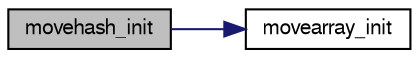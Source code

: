 digraph "movehash_init"
{
 // LATEX_PDF_SIZE
  bgcolor="transparent";
  edge [fontname="FreeSans",fontsize="10",labelfontname="FreeSans",labelfontsize="10"];
  node [fontname="FreeSans",fontsize="10",shape=record];
  rankdir="LR";
  Node1 [label="movehash_init",height=0.2,width=0.4,color="black", fillcolor="grey75", style="filled", fontcolor="black",tooltip="Initialisation of the hash table."];
  Node1 -> Node2 [color="midnightblue",fontsize="10",style="solid",fontname="FreeSans"];
  Node2 [label="movearray_init",height=0.2,width=0.4,color="black",URL="$move_8c.html#ae120a4e197d1e95693e3eaeccfd96c12",tooltip="array initialisation."];
}
